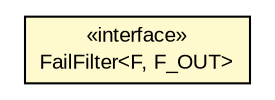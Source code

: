 #!/usr/local/bin/dot
#
# Class diagram 
# Generated by UMLGraph version R5_6-24-gf6e263 (http://www.umlgraph.org/)
#

digraph G {
	edge [fontname="arial",fontsize=10,labelfontname="arial",labelfontsize=10];
	node [fontname="arial",fontsize=10,shape=plaintext];
	nodesep=0.25;
	ranksep=0.5;
	rankdir=LR;
	// io.reinert.gdeferred.FailFilter<F, F_OUT>
	c193 [label=<<table title="io.reinert.gdeferred.FailFilter" border="0" cellborder="1" cellspacing="0" cellpadding="2" port="p" bgcolor="lemonChiffon" href="./FailFilter.html">
		<tr><td><table border="0" cellspacing="0" cellpadding="1">
<tr><td align="center" balign="center"> &#171;interface&#187; </td></tr>
<tr><td align="center" balign="center"> FailFilter&lt;F, F_OUT&gt; </td></tr>
		</table></td></tr>
		</table>>, URL="./FailFilter.html", fontname="arial", fontcolor="black", fontsize=10.0];
}

